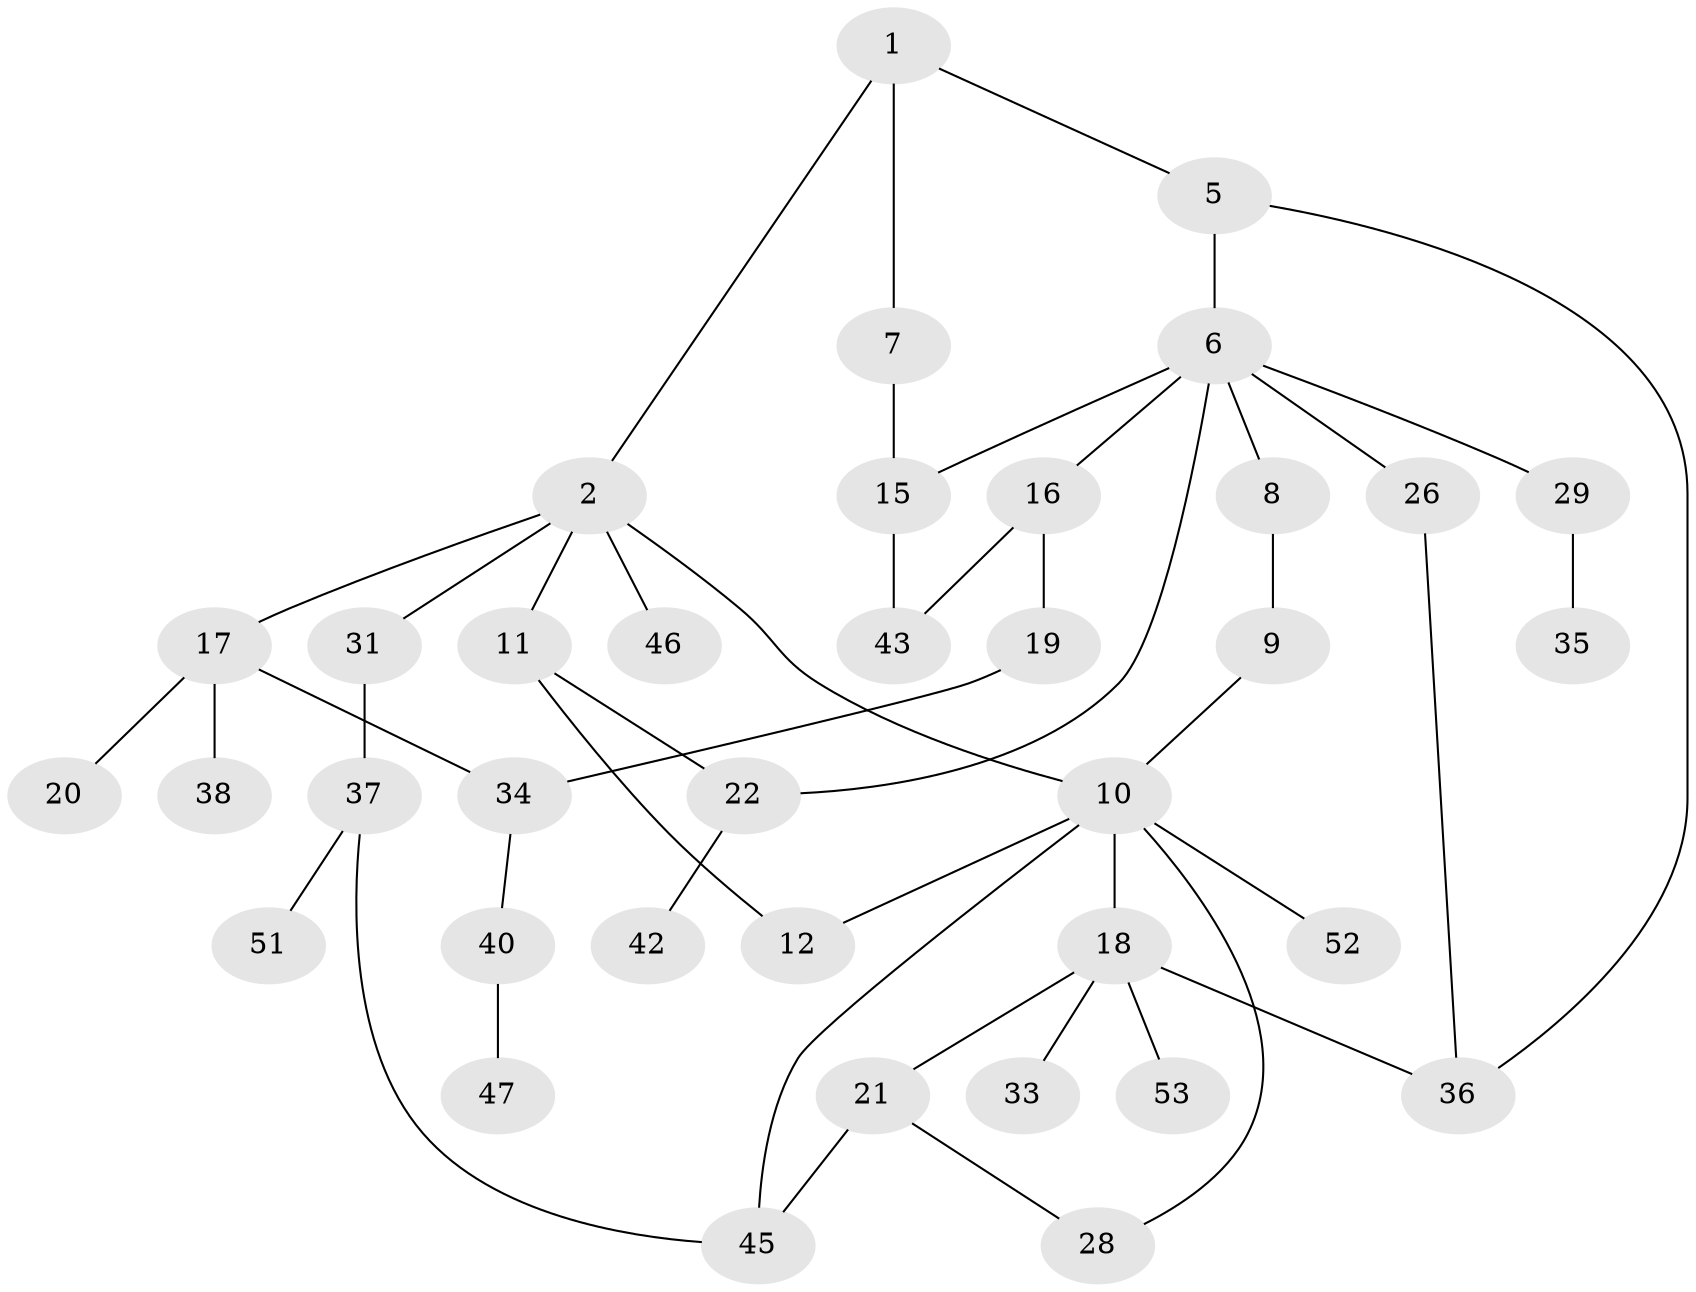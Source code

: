// original degree distribution, {3: 0.25925925925925924, 4: 0.09259259259259259, 2: 0.3333333333333333, 5: 0.05555555555555555, 1: 0.24074074074074073, 6: 0.018518518518518517}
// Generated by graph-tools (version 1.1) at 2025/10/02/27/25 16:10:53]
// undirected, 37 vertices, 47 edges
graph export_dot {
graph [start="1"]
  node [color=gray90,style=filled];
  1 [super="+4"];
  2 [super="+3"];
  5;
  6 [super="+14"];
  7 [super="+13"];
  8 [super="+25"];
  9;
  10 [super="+27"];
  11;
  12 [super="+50"];
  15 [super="+23"];
  16 [super="+39"];
  17 [super="+32"];
  18 [super="+30"];
  19;
  20 [super="+24"];
  21;
  22 [super="+41"];
  26;
  28;
  29;
  31;
  33;
  34 [super="+44"];
  35 [super="+54"];
  36 [super="+49"];
  37;
  38;
  40;
  42;
  43;
  45 [super="+48"];
  46;
  47;
  51;
  52;
  53;
  1 -- 2;
  1 -- 7;
  1 -- 5;
  2 -- 31;
  2 -- 10;
  2 -- 17;
  2 -- 11;
  2 -- 46;
  5 -- 6;
  5 -- 36;
  6 -- 8;
  6 -- 15;
  6 -- 16;
  6 -- 26;
  6 -- 29;
  6 -- 22;
  7 -- 15;
  8 -- 9;
  9 -- 10 [weight=2];
  10 -- 18 [weight=2];
  10 -- 52;
  10 -- 45;
  10 -- 12;
  10 -- 28;
  11 -- 12;
  11 -- 22;
  15 -- 43;
  16 -- 19;
  16 -- 43;
  17 -- 20;
  17 -- 38;
  17 -- 34;
  18 -- 21;
  18 -- 33;
  18 -- 36;
  18 -- 53;
  19 -- 34;
  21 -- 28;
  21 -- 45;
  22 -- 42;
  26 -- 36;
  29 -- 35;
  31 -- 37;
  34 -- 40;
  37 -- 45;
  37 -- 51;
  40 -- 47;
}
